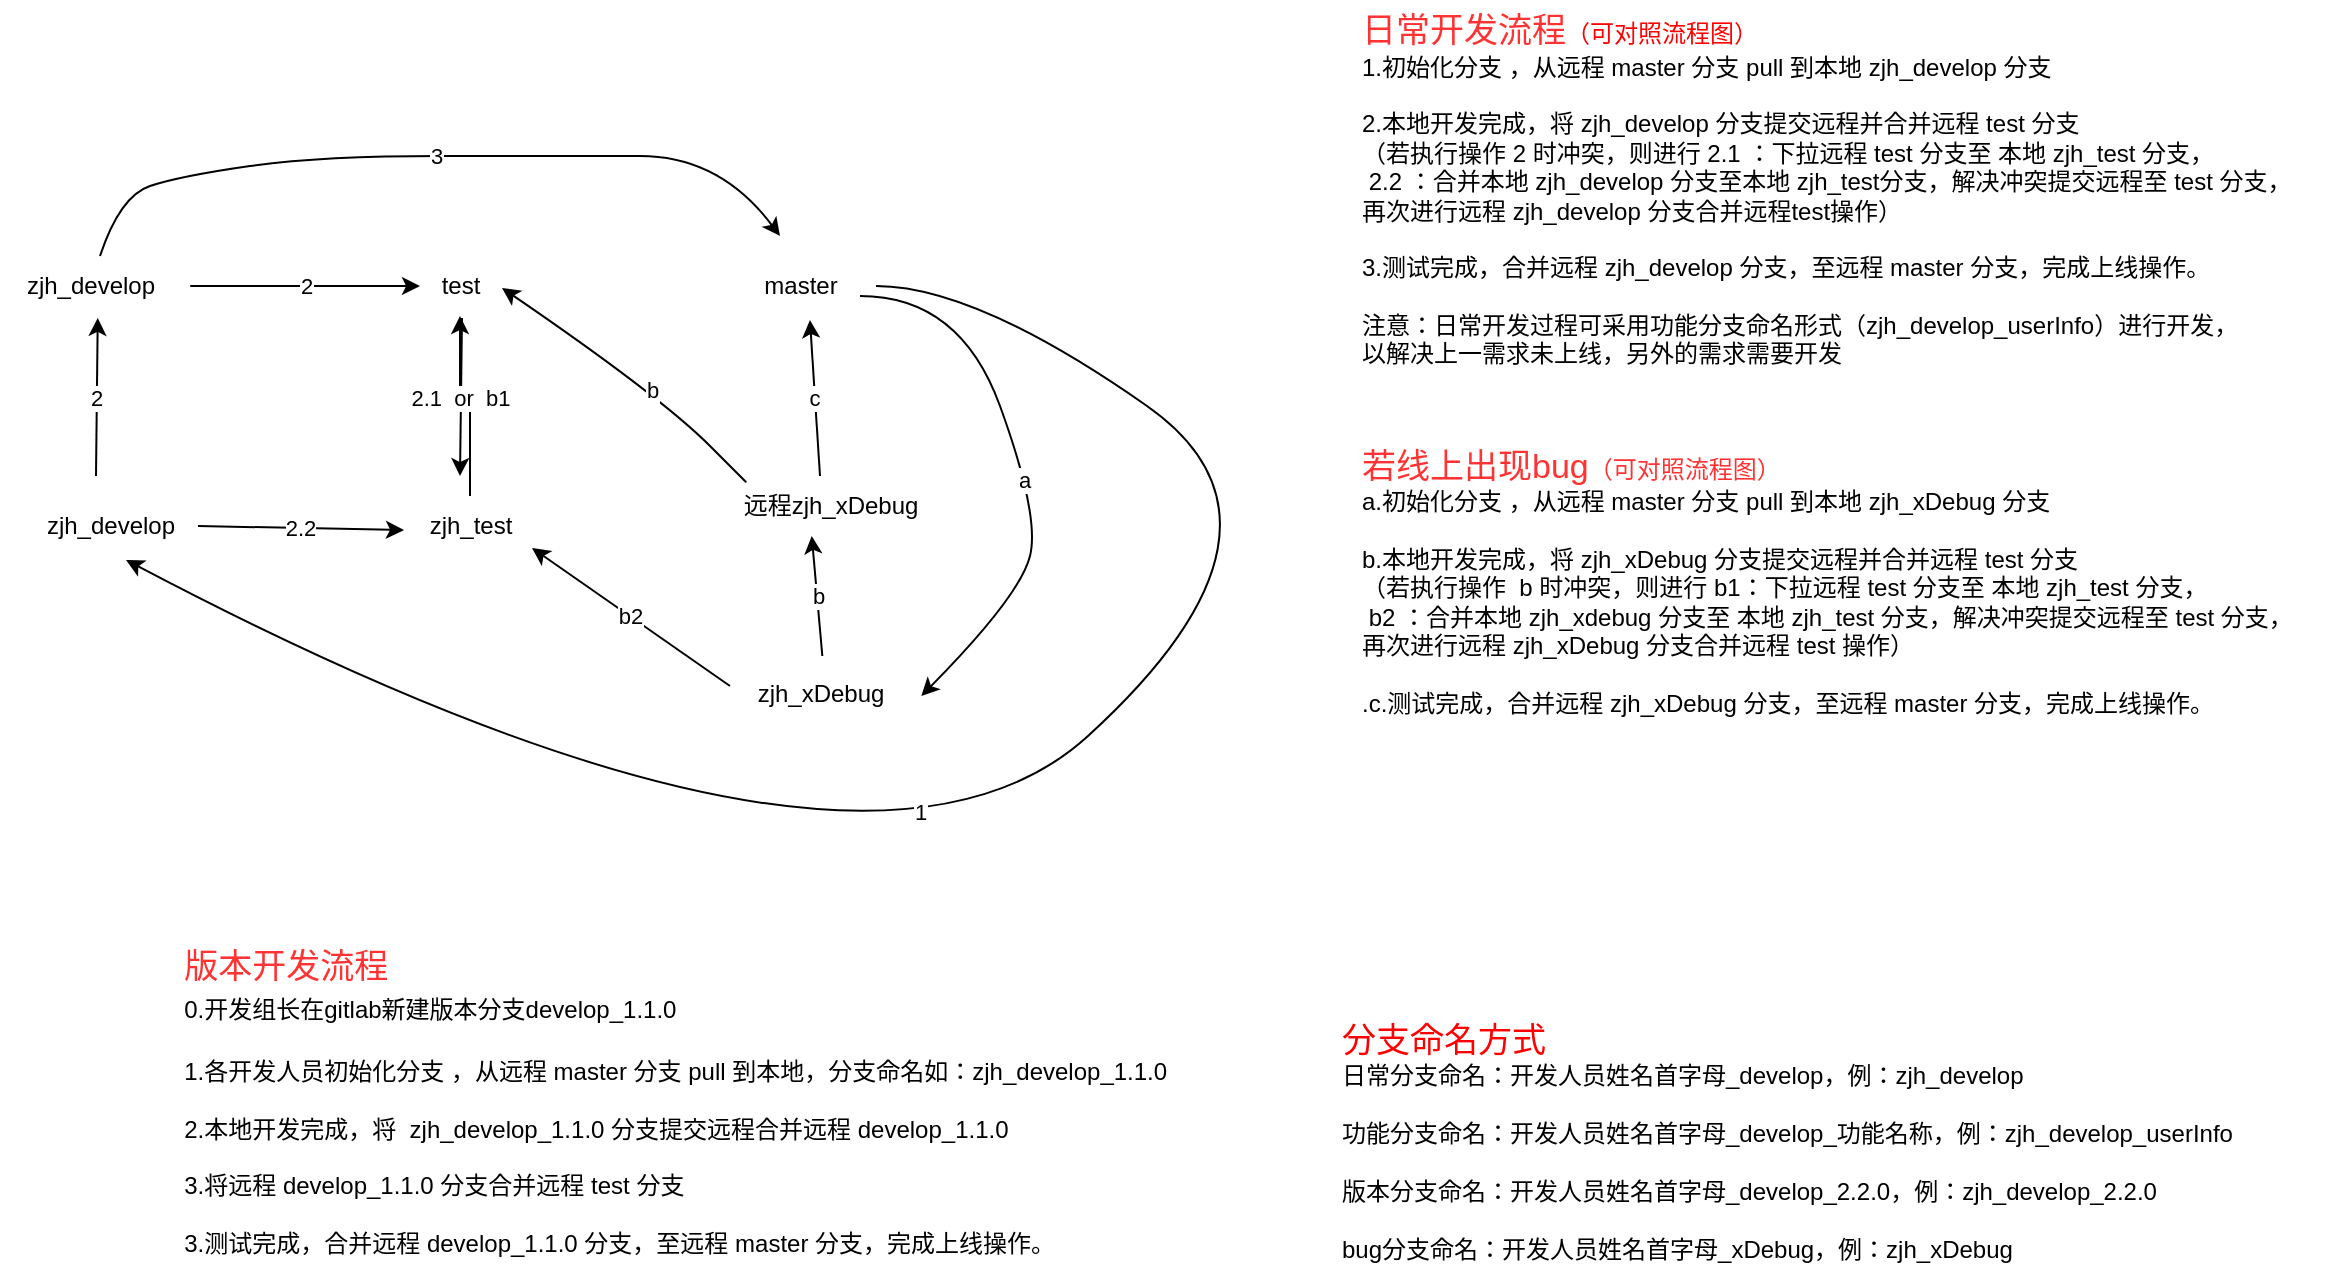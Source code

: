 <mxfile version="21.1.4" type="github">
  <diagram id="7gcUSTIZ7YSJ5vT40chW" name="Page-1">
    <mxGraphModel dx="1434" dy="1623" grid="1" gridSize="10" guides="1" tooltips="1" connect="1" arrows="1" fold="1" page="1" pageScale="1" pageWidth="1169" pageHeight="827" math="0" shadow="0">
      <root>
        <mxCell id="0" />
        <mxCell id="1" parent="0" />
        <mxCell id="3edXrB9TCwEOsHuTW_x6-7" value="zjh_develop" style="text;html=1;align=center;verticalAlign=middle;resizable=0;points=[];autosize=1;" parent="1" vertex="1">
          <mxGeometry x="81" y="102" width="90" height="30" as="geometry" />
        </mxCell>
        <mxCell id="3edXrB9TCwEOsHuTW_x6-8" value="test" style="text;html=1;align=center;verticalAlign=middle;resizable=0;points=[];autosize=1;strokeColor=none;fillColor=none;" parent="1" vertex="1">
          <mxGeometry x="291" y="102" width="40" height="30" as="geometry" />
        </mxCell>
        <mxCell id="3edXrB9TCwEOsHuTW_x6-9" value="master" style="text;html=1;align=center;verticalAlign=middle;resizable=0;points=[];autosize=1;strokeColor=none;fillColor=none;" parent="1" vertex="1">
          <mxGeometry x="451" y="102" width="60" height="30" as="geometry" />
        </mxCell>
        <mxCell id="3edXrB9TCwEOsHuTW_x6-10" value="zjh_develop" style="text;html=1;align=center;verticalAlign=middle;resizable=0;points=[];autosize=1;strokeColor=none;fillColor=none;" parent="1" vertex="1">
          <mxGeometry x="91" y="222" width="90" height="30" as="geometry" />
        </mxCell>
        <mxCell id="tF3tycBTyrRShLzIGi7t-22" value="" style="edgeStyle=orthogonalEdgeStyle;rounded=0;orthogonalLoop=1;jettySize=auto;html=1;" edge="1" parent="1" source="3edXrB9TCwEOsHuTW_x6-11" target="3edXrB9TCwEOsHuTW_x6-8">
          <mxGeometry relative="1" as="geometry" />
        </mxCell>
        <mxCell id="3edXrB9TCwEOsHuTW_x6-11" value="zjh_test" style="text;html=1;align=center;verticalAlign=middle;resizable=0;points=[];autosize=1;strokeColor=none;fillColor=none;" parent="1" vertex="1">
          <mxGeometry x="286" y="222" width="60" height="30" as="geometry" />
        </mxCell>
        <mxCell id="3edXrB9TCwEOsHuTW_x6-16" value="2" style="endArrow=classic;html=1;rounded=0;entryX=0.543;entryY=1.033;entryDx=0;entryDy=0;entryPerimeter=0;" parent="1" target="3edXrB9TCwEOsHuTW_x6-7" edge="1">
          <mxGeometry width="50" height="50" relative="1" as="geometry">
            <mxPoint x="129" y="212" as="sourcePoint" />
            <mxPoint x="321" y="162" as="targetPoint" />
          </mxGeometry>
        </mxCell>
        <mxCell id="3edXrB9TCwEOsHuTW_x6-19" value="2.1&amp;nbsp; or&amp;nbsp; b1" style="endArrow=classic;html=1;rounded=0;exitX=0.525;exitY=1.033;exitDx=0;exitDy=0;exitPerimeter=0;" parent="1" source="3edXrB9TCwEOsHuTW_x6-8" edge="1">
          <mxGeometry x="0.012" width="50" height="50" relative="1" as="geometry">
            <mxPoint x="311" y="142" as="sourcePoint" />
            <mxPoint x="311" y="212" as="targetPoint" />
            <mxPoint as="offset" />
          </mxGeometry>
        </mxCell>
        <mxCell id="3edXrB9TCwEOsHuTW_x6-22" value="3" style="curved=1;endArrow=classic;html=1;rounded=0;" parent="1" edge="1">
          <mxGeometry width="50" height="50" relative="1" as="geometry">
            <mxPoint x="131" y="102" as="sourcePoint" />
            <mxPoint x="471" y="92" as="targetPoint" />
            <Array as="points">
              <mxPoint x="141" y="72" />
              <mxPoint x="171" y="62" />
              <mxPoint x="241" y="52" />
              <mxPoint x="361" y="52" />
              <mxPoint x="441" y="52" />
            </Array>
          </mxGeometry>
        </mxCell>
        <mxCell id="3edXrB9TCwEOsHuTW_x6-23" value="远程zjh_xDebug" style="text;html=1;align=center;verticalAlign=middle;resizable=0;points=[];autosize=1;strokeColor=none;fillColor=none;" parent="1" vertex="1">
          <mxGeometry x="441" y="212" width="110" height="30" as="geometry" />
        </mxCell>
        <mxCell id="3edXrB9TCwEOsHuTW_x6-29" value="b2" style="endArrow=classic;html=1;rounded=0;exitX=0;exitY=0.367;exitDx=0;exitDy=0;exitPerimeter=0;entryX=1.017;entryY=0.867;entryDx=0;entryDy=0;entryPerimeter=0;" parent="1" source="3edXrB9TCwEOsHuTW_x6-45" edge="1" target="3edXrB9TCwEOsHuTW_x6-11">
          <mxGeometry x="0.004" width="50" height="50" relative="1" as="geometry">
            <mxPoint x="346" y="242" as="sourcePoint" />
            <mxPoint x="346" y="310" as="targetPoint" />
            <mxPoint as="offset" />
          </mxGeometry>
        </mxCell>
        <mxCell id="3edXrB9TCwEOsHuTW_x6-34" value="b" style="curved=1;endArrow=classic;html=1;rounded=0;entryX=1.025;entryY=0.533;entryDx=0;entryDy=0;entryPerimeter=0;" parent="1" target="3edXrB9TCwEOsHuTW_x6-8" edge="1">
          <mxGeometry x="-0.003" width="50" height="50" relative="1" as="geometry">
            <mxPoint x="451" y="212" as="sourcePoint" />
            <mxPoint x="461" y="172" as="targetPoint" />
            <Array as="points">
              <mxPoint x="461" y="222" />
              <mxPoint x="411" y="172" />
            </Array>
            <mxPoint as="offset" />
          </mxGeometry>
        </mxCell>
        <mxCell id="3edXrB9TCwEOsHuTW_x6-36" value="2" style="endArrow=classic;html=1;rounded=0;exitX=1.057;exitY=0.5;exitDx=0;exitDy=0;exitPerimeter=0;" parent="1" source="3edXrB9TCwEOsHuTW_x6-7" target="3edXrB9TCwEOsHuTW_x6-8" edge="1">
          <mxGeometry width="50" height="50" relative="1" as="geometry">
            <mxPoint x="161" y="122" as="sourcePoint" />
            <mxPoint x="211" y="72" as="targetPoint" />
          </mxGeometry>
        </mxCell>
        <mxCell id="3edXrB9TCwEOsHuTW_x6-37" value="2.2" style="endArrow=classic;html=1;rounded=0;verticalAlign=middle;horizontal=1;entryX=-0.05;entryY=0.567;entryDx=0;entryDy=0;entryPerimeter=0;" parent="1" target="3edXrB9TCwEOsHuTW_x6-11" edge="1">
          <mxGeometry width="50" height="50" relative="1" as="geometry">
            <mxPoint x="180" y="237" as="sourcePoint" />
            <mxPoint x="260" y="280" as="targetPoint" />
            <mxPoint as="offset" />
          </mxGeometry>
        </mxCell>
        <mxCell id="3edXrB9TCwEOsHuTW_x6-39" value="&lt;font color=&quot;#ff3333&quot; style=&quot;font-size: 17px;&quot;&gt;日常开发流程&lt;/font&gt;&lt;font color=&quot;#ff0000&quot;&gt;（可对照流程图）&lt;/font&gt;&lt;font color=&quot;#ff3333&quot; style=&quot;font-size: 17px;&quot;&gt;&lt;br&gt;&lt;/font&gt;1.初始化分支 ，从远程 master 分支 pull 到本地 zjh_develop 分支&lt;br&gt;&lt;br&gt;2.本地开发完成，将 zjh_develop 分支提交远程并合并远程 test 分支&lt;br&gt;（若执行操作 2 时冲突，则进行 2.1 ：下拉远程 test 分支至 本地&amp;nbsp;zjh_test 分支，&lt;br&gt;&amp;nbsp;2.2 ：合并本地 zjh_develop&amp;nbsp;分支至本地&amp;nbsp;zjh_test分支，解决冲突提交远程至 test 分支，&lt;br&gt;再次进行远程 zjh_develop&amp;nbsp;分支合并远程test操作）&lt;br&gt;&lt;br&gt;3.测试完成，合并远程 zjh_develop&amp;nbsp;分支，至远程 master 分支，完成上线操作。&lt;br&gt;&lt;br&gt;注意：日常开发过程可采用功能分支命名形式（zjh_develop_userInfo）进行开发，&lt;br&gt;以解决上一需求未上线，另外的需求需要开发" style="text;html=1;align=left;verticalAlign=middle;resizable=0;points=[];autosize=1;strokeColor=none;fillColor=none;" parent="1" vertex="1">
          <mxGeometry x="760" y="-26" width="490" height="190" as="geometry" />
        </mxCell>
        <mxCell id="3edXrB9TCwEOsHuTW_x6-44" value="&lt;font color=&quot;#ff3333&quot; style=&quot;font-size: 17px;&quot;&gt;若线上出现bug&lt;/font&gt;&lt;font color=&quot;#ff3333&quot;&gt;（可对照流程图）&lt;/font&gt;&lt;font color=&quot;#ff3333&quot; style=&quot;font-size: 17px;&quot;&gt;&lt;br&gt;&lt;/font&gt;a.初始化分支 ，从远程 master 分支 pull 到本地 zjh_xDebug&amp;nbsp;分支&lt;br&gt;&lt;br&gt;b.本地开发完成，将 zjh_xDebug 分支提交远程并合并远程 test 分支&lt;br&gt;（若执行操作&amp;nbsp; b 时冲突，则进行 b1：下拉远程 test 分支至 本地&amp;nbsp;zjh_test 分支，&lt;br&gt;&amp;nbsp;b2 ：合并本地 zjh_xdebug&amp;nbsp;分支至 本地&amp;nbsp;zjh_test 分支，解决冲突提交远程至 test 分支，&lt;br&gt;再次进行远程 zjh_xDebug&amp;nbsp;分支合并远程 test 操作）&lt;br&gt;&lt;br&gt;.c.测试完成，合并远程 zjh_xDebug 分支，至远程 master 分支，完成上线操作。" style="text;html=1;align=left;verticalAlign=middle;resizable=0;points=[];autosize=1;strokeColor=none;fillColor=none;" parent="1" vertex="1">
          <mxGeometry x="760" y="190" width="490" height="150" as="geometry" />
        </mxCell>
        <mxCell id="3edXrB9TCwEOsHuTW_x6-45" value="zjh_xDebug" style="text;html=1;align=center;verticalAlign=middle;resizable=0;points=[];autosize=1;strokeColor=none;fillColor=none;" parent="1" vertex="1">
          <mxGeometry x="446" y="306" width="90" height="30" as="geometry" />
        </mxCell>
        <mxCell id="3edXrB9TCwEOsHuTW_x6-46" value="" style="curved=1;endArrow=classic;html=1;rounded=0;entryX=1.063;entryY=0.533;entryDx=0;entryDy=0;entryPerimeter=0;" parent="1" target="3edXrB9TCwEOsHuTW_x6-45" edge="1">
          <mxGeometry width="50" height="50" relative="1" as="geometry">
            <mxPoint x="511" y="122" as="sourcePoint" />
            <mxPoint x="561" y="72" as="targetPoint" />
            <Array as="points">
              <mxPoint x="561" y="122" />
              <mxPoint x="601" y="232" />
              <mxPoint x="591" y="272" />
            </Array>
          </mxGeometry>
        </mxCell>
        <mxCell id="3edXrB9TCwEOsHuTW_x6-50" value="a" style="edgeLabel;html=1;align=center;verticalAlign=middle;resizable=0;points=[];" parent="3edXrB9TCwEOsHuTW_x6-46" vertex="1" connectable="0">
          <mxGeometry x="0.056" y="-2" relative="1" as="geometry">
            <mxPoint as="offset" />
          </mxGeometry>
        </mxCell>
        <mxCell id="3edXrB9TCwEOsHuTW_x6-47" value="b" style="endArrow=classic;html=1;rounded=0;entryX=0.417;entryY=1;entryDx=0;entryDy=0;entryPerimeter=0;exitX=0.513;exitY=-0.133;exitDx=0;exitDy=0;exitPerimeter=0;" parent="1" source="3edXrB9TCwEOsHuTW_x6-45" target="3edXrB9TCwEOsHuTW_x6-23" edge="1">
          <mxGeometry width="50" height="50" relative="1" as="geometry">
            <mxPoint x="494" y="312" as="sourcePoint" />
            <mxPoint x="541" y="262" as="targetPoint" />
          </mxGeometry>
        </mxCell>
        <mxCell id="3edXrB9TCwEOsHuTW_x6-48" value="c" style="endArrow=classic;html=1;rounded=0;entryX=0.583;entryY=1.067;entryDx=0;entryDy=0;entryPerimeter=0;" parent="1" target="3edXrB9TCwEOsHuTW_x6-9" edge="1">
          <mxGeometry x="-0.002" width="50" height="50" relative="1" as="geometry">
            <mxPoint x="491" y="212" as="sourcePoint" />
            <mxPoint x="461" y="122" as="targetPoint" />
            <mxPoint as="offset" />
          </mxGeometry>
        </mxCell>
        <mxCell id="3edXrB9TCwEOsHuTW_x6-53" value="" style="curved=1;endArrow=classic;html=1;rounded=0;entryX=0.589;entryY=1.067;entryDx=0;entryDy=0;entryPerimeter=0;" parent="1" target="3edXrB9TCwEOsHuTW_x6-10" edge="1">
          <mxGeometry width="50" height="50" relative="1" as="geometry">
            <mxPoint x="519" y="117" as="sourcePoint" />
            <mxPoint x="138.96" y="152.99" as="targetPoint" />
            <Array as="points">
              <mxPoint x="569" y="117" />
              <mxPoint x="740" y="237" />
              <mxPoint x="510" y="447" />
            </Array>
          </mxGeometry>
        </mxCell>
        <mxCell id="3edXrB9TCwEOsHuTW_x6-55" value="1" style="edgeLabel;html=1;align=center;verticalAlign=middle;resizable=0;points=[];" parent="3edXrB9TCwEOsHuTW_x6-53" vertex="1" connectable="0">
          <mxGeometry x="0.022" y="-29" relative="1" as="geometry">
            <mxPoint x="1" as="offset" />
          </mxGeometry>
        </mxCell>
        <mxCell id="tF3tycBTyrRShLzIGi7t-1" value="&lt;div style=&quot;text-align: left;&quot;&gt;&lt;span style=&quot;font-size: 17px; color: rgb(255, 51, 51); background-color: initial;&quot;&gt;版本开发流程&lt;/span&gt;&lt;/div&gt;&lt;font color=&quot;#ff3333&quot; style=&quot;font-size: 17px;&quot;&gt;&lt;div style=&quot;text-align: left;&quot;&gt;&lt;span style=&quot;background-color: initial; color: rgb(0, 0, 0); font-size: 12px;&quot;&gt;0.开发组长在gitlab新建版本分支develop_1.1.0&lt;/span&gt;&lt;/div&gt;&lt;/font&gt;&lt;div style=&quot;text-align: left;&quot;&gt;&lt;br&gt;&lt;/div&gt;&lt;div style=&quot;text-align: left;&quot;&gt;&lt;span style=&quot;background-color: initial;&quot;&gt;1.各开发人员初始化分支 ，从远程 master 分支 pull 到本地，分支命名如：zjh_develop_1.1.0&amp;nbsp;&lt;/span&gt;&lt;/div&gt;&lt;div style=&quot;text-align: left;&quot;&gt;&lt;br&gt;&lt;/div&gt;&lt;div style=&quot;text-align: left;&quot;&gt;&lt;span style=&quot;background-color: initial;&quot;&gt;2.本地开发完成，将&amp;nbsp; zjh_develop_1.1.0 分支提交远程合并远程 develop_1.1.0&amp;nbsp;&lt;/span&gt;&lt;/div&gt;&lt;div style=&quot;text-align: left;&quot;&gt;&lt;br&gt;&lt;/div&gt;&lt;div style=&quot;text-align: left;&quot;&gt;&lt;span style=&quot;background-color: initial;&quot;&gt;3.将远程 develop_1.1.0 分支合并远程 test 分支&lt;/span&gt;&lt;/div&gt;&lt;div style=&quot;text-align: left;&quot;&gt;&lt;br&gt;&lt;/div&gt;&lt;div style=&quot;text-align: left;&quot;&gt;&lt;span style=&quot;background-color: initial;&quot;&gt;3.测试完成，合并远程 develop_1.1.0 分支，至远程 master 分支，完成上线操作。&lt;/span&gt;&lt;/div&gt;" style="text;html=1;align=center;verticalAlign=middle;resizable=0;points=[];autosize=1;strokeColor=none;fillColor=none;" vertex="1" parent="1">
          <mxGeometry x="160" y="440" width="520" height="170" as="geometry" />
        </mxCell>
        <mxCell id="tF3tycBTyrRShLzIGi7t-24" value="&lt;div style=&quot;&quot;&gt;&lt;span style=&quot;font-size: 17px; background-color: initial;&quot;&gt;&lt;font color=&quot;#ff0000&quot;&gt;分支命名方式&lt;/font&gt;&lt;/span&gt;&lt;/div&gt;&lt;div style=&quot;&quot;&gt;&lt;span style=&quot;background-color: initial;&quot;&gt;日常分支命名：开发人员姓名首字母_develop，例：zjh_develop&lt;/span&gt;&lt;/div&gt;&lt;div style=&quot;&quot;&gt;&lt;span style=&quot;background-color: initial;&quot;&gt;&lt;br&gt;&lt;/span&gt;&lt;/div&gt;功能分支命名：开发人员姓名首字母_develop_功能名称，例：zjh_develop_userInfo&lt;br&gt;&lt;br&gt;版本分支命名：开发人员姓名首字母_develop_2.2.0，例：zjh_develop_2.2.0&lt;br&gt;&lt;br&gt;bug分支命名：开发人员姓名首字母_xDebug，例：zjh_xDebug" style="text;html=1;align=left;verticalAlign=middle;resizable=0;points=[];autosize=1;strokeColor=none;fillColor=none;" vertex="1" parent="1">
          <mxGeometry x="750" y="480" width="470" height="130" as="geometry" />
        </mxCell>
      </root>
    </mxGraphModel>
  </diagram>
</mxfile>
